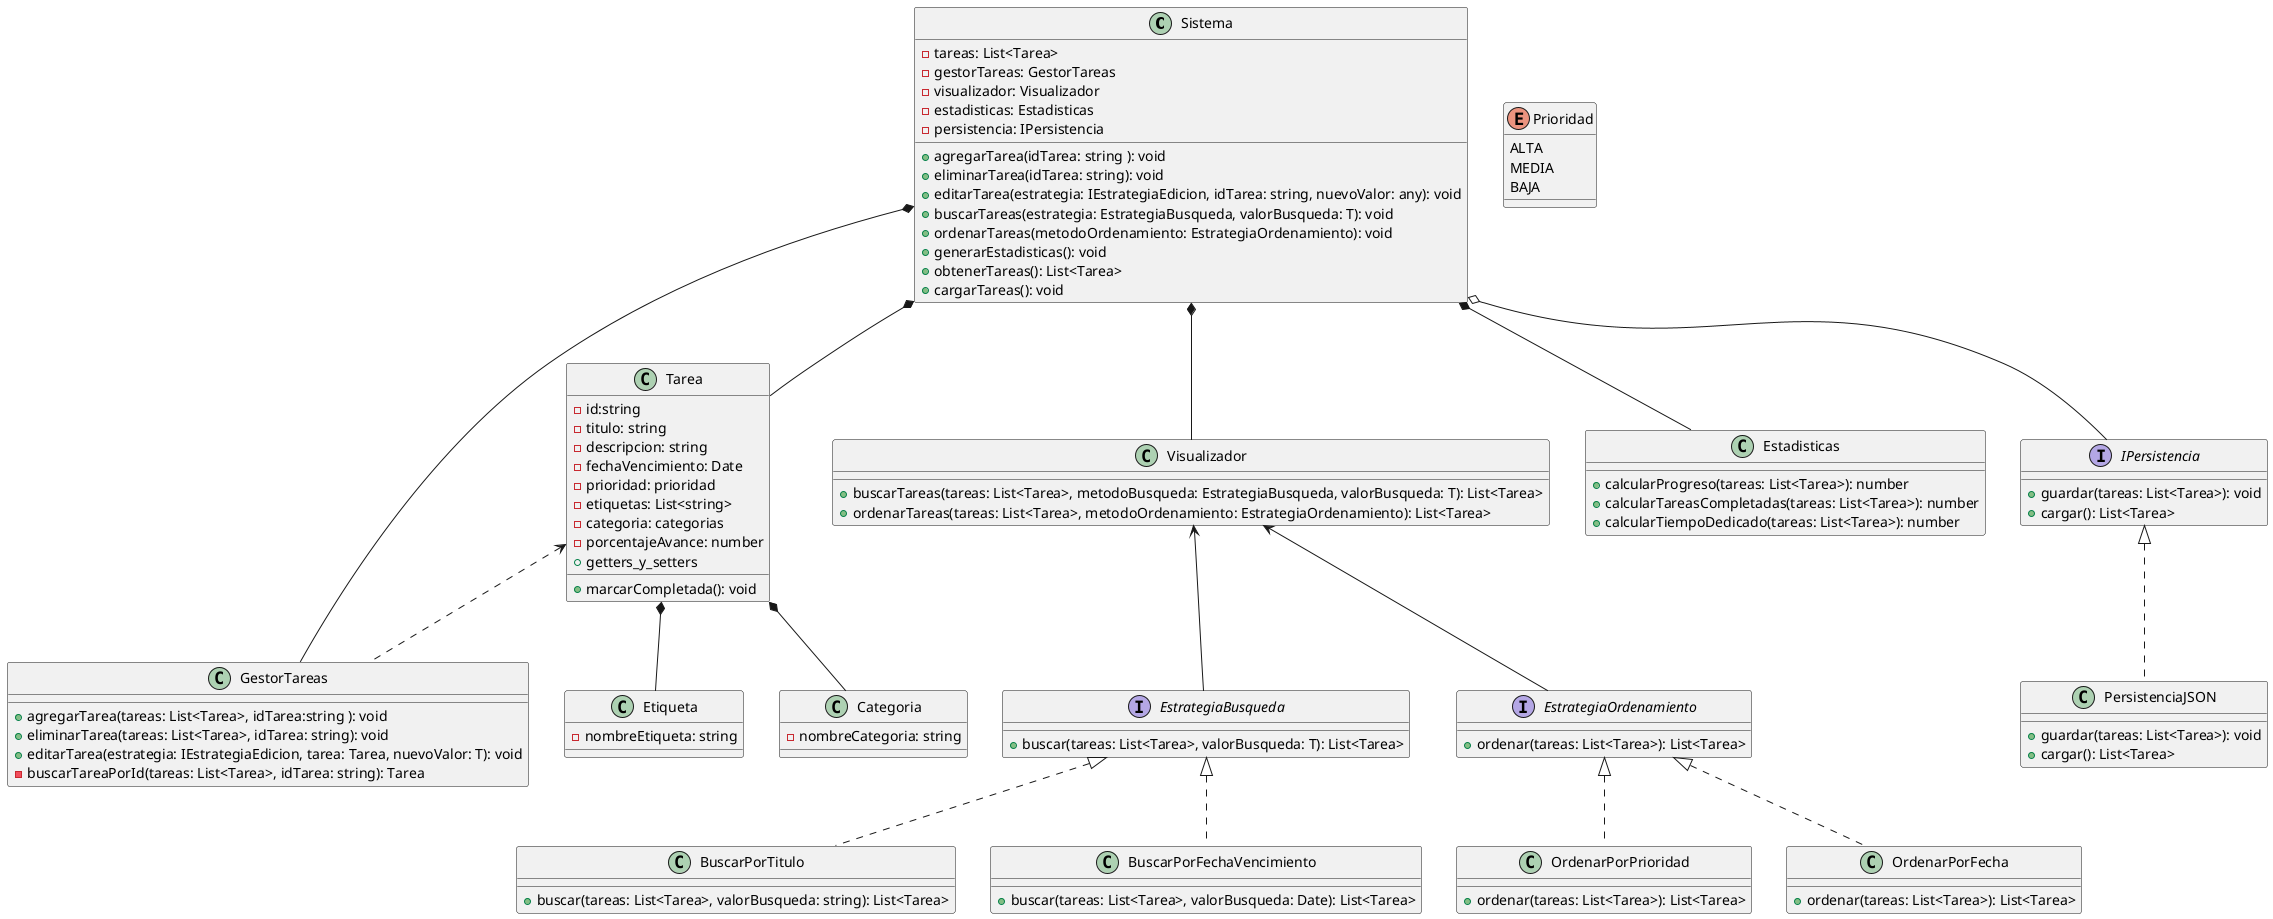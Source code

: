 @startuml TODO_app
' Definición de clases
class Sistema {
    
  - tareas: List<Tarea>
  - gestorTareas: GestorTareas
  - visualizador: Visualizador
  - estadisticas: Estadisticas
  - persistencia: IPersistencia
  + agregarTarea(idTarea: string ): void
  + eliminarTarea(idTarea: string): void
  + editarTarea(estrategia: IEstrategiaEdicion, idTarea: string, nuevoValor: any): void
  + buscarTareas(estrategia: EstrategiaBusqueda, valorBusqueda: T): void
  + ordenarTareas(metodoOrdenamiento: EstrategiaOrdenamiento): void
  + generarEstadisticas(): void
  + obtenerTareas(): List<Tarea>
  + cargarTareas(): void
}


class Tarea {
  - id:string
  - titulo: string
  - descripcion: string
  - fechaVencimiento: Date
  - prioridad: prioridad
  - etiquetas: List<string>
  - categoria: categorias
  - porcentajeAvance: number
  + getters_y_setters
  + marcarCompletada(): void
}

class GestorTareas {
  + agregarTarea(tareas: List<Tarea>, idTarea:string ): void
  + eliminarTarea(tareas: List<Tarea>, idTarea: string): void
  + editarTarea(estrategia: IEstrategiaEdicion, tarea: Tarea, nuevoValor: T): void
  - buscarTareaPorId(tareas: List<Tarea>, idTarea: string): Tarea
}

class Etiqueta {
   -nombreEtiqueta: string

}

class Categoria {
    -nombreCategoria: string

}

class Visualizador {
  + buscarTareas(tareas: List<Tarea>, metodoBusqueda: EstrategiaBusqueda, valorBusqueda: T): List<Tarea>
  + ordenarTareas(tareas: List<Tarea>, metodoOrdenamiento: EstrategiaOrdenamiento): List<Tarea>
}


interface EstrategiaBusqueda {
  + buscar(tareas: List<Tarea>, valorBusqueda: T): List<Tarea>
}

class BuscarPorTitulo implements EstrategiaBusqueda {
  + buscar(tareas: List<Tarea>, valorBusqueda: string): List<Tarea>
}

class BuscarPorFechaVencimiento implements EstrategiaBusqueda {
  + buscar(tareas: List<Tarea>, valorBusqueda: Date): List<Tarea>
}

interface EstrategiaOrdenamiento {
  + ordenar(tareas: List<Tarea>): List<Tarea>
}

class OrdenarPorPrioridad implements EstrategiaOrdenamiento {
  + ordenar(tareas: List<Tarea>): List<Tarea>
}

class OrdenarPorFecha implements EstrategiaOrdenamiento {
  + ordenar(tareas: List<Tarea>): List<Tarea>
}

class Estadisticas {
  + calcularProgreso(tareas: List<Tarea>): number
  + calcularTareasCompletadas(tareas: List<Tarea>): number
  + calcularTiempoDedicado(tareas: List<Tarea>): number
}

interface IPersistencia {
  + guardar(tareas: List<Tarea>): void
  + cargar(): List<Tarea>
}

class PersistenciaJSON implements IPersistencia {
  + guardar(tareas: List<Tarea>): void
  + cargar(): List<Tarea>
}

'ENUM
enum Prioridad {
    ALTA
    MEDIA
    BAJA
  }


  ' Relaciones
  Sistema *-- Tarea
  Sistema *-- GestorTareas
  Sistema *-- Visualizador
  Sistema *-- Estadisticas
  Sistema o-- IPersistencia

  Tarea *-- Etiqueta
  Tarea *-- Categoria

  Tarea <.. GestorTareas

  Visualizador <-- EstrategiaBusqueda
  Visualizador <-- EstrategiaOrdenamiento

  @enduml